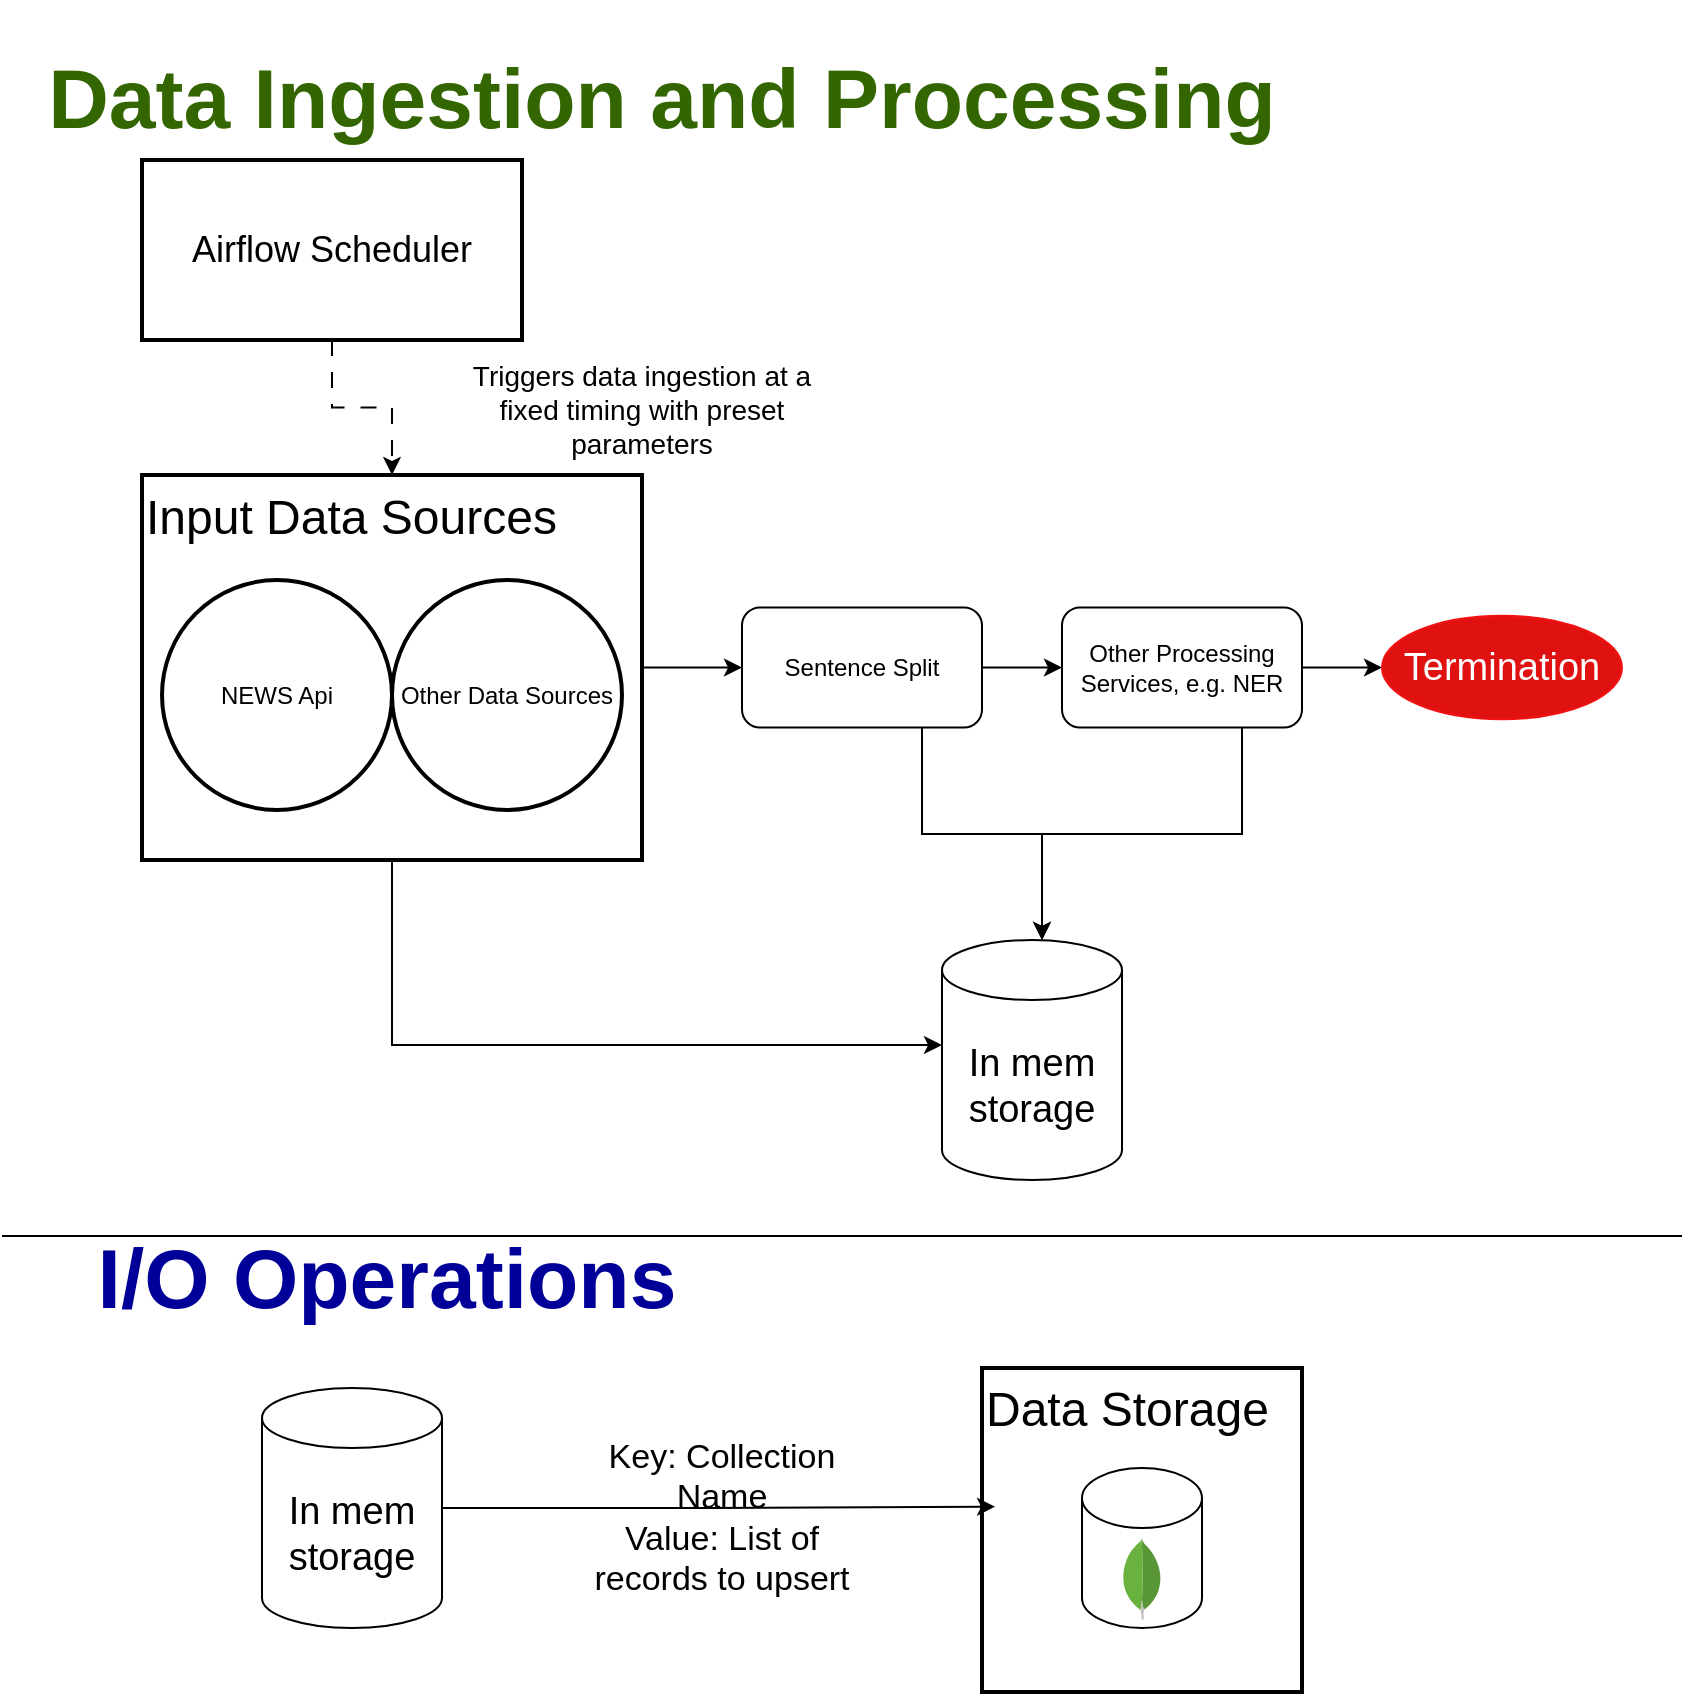 <mxfile version="26.0.5">
  <diagram name="Page-1" id="47_eghBY_WndI4eq-mP4">
    <mxGraphModel dx="1750" dy="870" grid="1" gridSize="10" guides="1" tooltips="1" connect="1" arrows="1" fold="1" page="1" pageScale="1" pageWidth="850" pageHeight="1100" math="0" shadow="0">
      <root>
        <mxCell id="0" />
        <mxCell id="1" parent="0" />
        <mxCell id="_yjGgRkyF2pwwqZSoxdo-14" style="edgeStyle=orthogonalEdgeStyle;rounded=0;orthogonalLoop=1;jettySize=auto;html=1;exitX=1;exitY=0.5;exitDx=0;exitDy=0;" edge="1" parent="1" source="6" target="_yjGgRkyF2pwwqZSoxdo-12">
          <mxGeometry relative="1" as="geometry" />
        </mxCell>
        <mxCell id="6" value="Input Data Sources" style="whiteSpace=wrap;strokeWidth=2;verticalAlign=top;align=left;fontSize=24;" parent="1" vertex="1">
          <mxGeometry x="70" y="237.5" width="250" height="192.5" as="geometry" />
        </mxCell>
        <mxCell id="7" value="NEWS Api" style="ellipse;aspect=fixed;strokeWidth=2;whiteSpace=wrap;" parent="1" vertex="1">
          <mxGeometry x="80" y="290" width="115" height="115" as="geometry" />
        </mxCell>
        <mxCell id="8" value="Other Data Sources" style="ellipse;aspect=fixed;strokeWidth=2;whiteSpace=wrap;" parent="1" vertex="1">
          <mxGeometry x="195" y="290" width="115" height="115" as="geometry" />
        </mxCell>
        <mxCell id="DbxxCurgjsCYaaTTjRr4-35" value="Data Ingestion and Processing" style="text;html=1;align=center;verticalAlign=middle;whiteSpace=wrap;rounded=0;fontSize=42;fontStyle=1;fontColor=#336600;" parent="1" vertex="1">
          <mxGeometry width="660" height="100" as="geometry" />
        </mxCell>
        <mxCell id="DbxxCurgjsCYaaTTjRr4-41" value="" style="group" parent="1" vertex="1" connectable="0">
          <mxGeometry x="70" y="80" width="213.75" height="114" as="geometry" />
        </mxCell>
        <mxCell id="DbxxCurgjsCYaaTTjRr4-37" value="Airflow Scheduler" style="whiteSpace=wrap;strokeWidth=2;fontSize=18;" parent="DbxxCurgjsCYaaTTjRr4-41" vertex="1">
          <mxGeometry width="190" height="90" as="geometry" />
        </mxCell>
        <mxCell id="DbxxCurgjsCYaaTTjRr4-40" value="" style="shape=image;verticalLabelPosition=bottom;labelBackgroundColor=default;verticalAlign=top;aspect=fixed;imageAspect=0;image=https://static-00.iconduck.com/assets.00/airflow-icon-2048x2048-ptyvisqh.png;" parent="DbxxCurgjsCYaaTTjRr4-41" vertex="1">
          <mxGeometry width="40" height="40" as="geometry" />
        </mxCell>
        <mxCell id="DbxxCurgjsCYaaTTjRr4-42" style="edgeStyle=orthogonalEdgeStyle;rounded=0;orthogonalLoop=1;jettySize=auto;html=1;dashed=1;dashPattern=8 8;entryX=0.5;entryY=0;entryDx=0;entryDy=0;" parent="1" source="DbxxCurgjsCYaaTTjRr4-37" target="6" edge="1">
          <mxGeometry relative="1" as="geometry">
            <mxPoint x="241" y="230" as="targetPoint" />
          </mxGeometry>
        </mxCell>
        <mxCell id="DbxxCurgjsCYaaTTjRr4-43" value="Triggers data ingestion at a fixed timing with preset parameters" style="text;html=1;align=center;verticalAlign=middle;whiteSpace=wrap;rounded=0;fontSize=14;" parent="1" vertex="1">
          <mxGeometry x="230" y="190" width="180" height="30" as="geometry" />
        </mxCell>
        <mxCell id="AvMgfMCW1MKWy36nXLjG-41" value="" style="group" parent="1" vertex="1" connectable="0">
          <mxGeometry x="490" y="684" width="160" height="162" as="geometry" />
        </mxCell>
        <mxCell id="AvMgfMCW1MKWy36nXLjG-42" value="Data Storage " style="whiteSpace=wrap;strokeWidth=2;align=left;verticalAlign=top;fontSize=24;" parent="AvMgfMCW1MKWy36nXLjG-41" vertex="1">
          <mxGeometry width="160" height="162" as="geometry" />
        </mxCell>
        <mxCell id="AvMgfMCW1MKWy36nXLjG-53" value="" style="group" parent="AvMgfMCW1MKWy36nXLjG-41" vertex="1" connectable="0">
          <mxGeometry x="50" y="50" width="60" height="80" as="geometry" />
        </mxCell>
        <mxCell id="AvMgfMCW1MKWy36nXLjG-54" value="" style="shape=cylinder3;whiteSpace=wrap;html=1;boundedLbl=1;backgroundOutline=1;size=15;" parent="AvMgfMCW1MKWy36nXLjG-53" vertex="1">
          <mxGeometry width="60" height="80" as="geometry" />
        </mxCell>
        <mxCell id="AvMgfMCW1MKWy36nXLjG-55" value="" style="dashed=0;outlineConnect=0;html=1;align=center;labelPosition=center;verticalLabelPosition=bottom;verticalAlign=top;shape=mxgraph.weblogos.mongodb" parent="AvMgfMCW1MKWy36nXLjG-53" vertex="1">
          <mxGeometry x="20" y="35" width="20" height="41" as="geometry" />
        </mxCell>
        <mxCell id="AvMgfMCW1MKWy36nXLjG-49" value="I/O Operations" style="text;html=1;align=center;verticalAlign=middle;whiteSpace=wrap;rounded=0;fontSize=42;fontStyle=1;fontColor=#000099;" parent="1" vertex="1">
          <mxGeometry y="610" width="385" height="60" as="geometry" />
        </mxCell>
        <mxCell id="AvMgfMCW1MKWy36nXLjG-69" value="Key: Collection Name&lt;div&gt;Value: List of records to upsert&lt;/div&gt;" style="text;html=1;align=center;verticalAlign=middle;whiteSpace=wrap;rounded=0;fontSize=17;" parent="1" vertex="1">
          <mxGeometry x="280" y="714" width="160" height="90" as="geometry" />
        </mxCell>
        <mxCell id="AvMgfMCW1MKWy36nXLjG-70" value="" style="endArrow=none;html=1;rounded=0;" parent="1" edge="1">
          <mxGeometry width="50" height="50" relative="1" as="geometry">
            <mxPoint y="618" as="sourcePoint" />
            <mxPoint x="840" y="618" as="targetPoint" />
          </mxGeometry>
        </mxCell>
        <mxCell id="_yjGgRkyF2pwwqZSoxdo-8" value="&lt;font style=&quot;font-size: 19px;&quot;&gt;In mem storage&lt;/font&gt;" style="shape=cylinder3;whiteSpace=wrap;html=1;boundedLbl=1;backgroundOutline=1;size=15;" vertex="1" parent="1">
          <mxGeometry x="470" y="470" width="90" height="120" as="geometry" />
        </mxCell>
        <mxCell id="_yjGgRkyF2pwwqZSoxdo-10" style="edgeStyle=orthogonalEdgeStyle;rounded=0;orthogonalLoop=1;jettySize=auto;html=1;entryX=0;entryY=0;entryDx=0;entryDy=52.5;entryPerimeter=0;exitX=0.5;exitY=1;exitDx=0;exitDy=0;" edge="1" parent="1" source="6" target="_yjGgRkyF2pwwqZSoxdo-8">
          <mxGeometry relative="1" as="geometry" />
        </mxCell>
        <mxCell id="_yjGgRkyF2pwwqZSoxdo-16" value="" style="edgeStyle=orthogonalEdgeStyle;rounded=0;orthogonalLoop=1;jettySize=auto;html=1;" edge="1" parent="1" source="_yjGgRkyF2pwwqZSoxdo-12" target="_yjGgRkyF2pwwqZSoxdo-15">
          <mxGeometry relative="1" as="geometry" />
        </mxCell>
        <mxCell id="_yjGgRkyF2pwwqZSoxdo-12" value="Sentence Split" style="rounded=1;whiteSpace=wrap;html=1;" vertex="1" parent="1">
          <mxGeometry x="370" y="303.75" width="120" height="60" as="geometry" />
        </mxCell>
        <mxCell id="_yjGgRkyF2pwwqZSoxdo-18" value="" style="edgeStyle=orthogonalEdgeStyle;rounded=0;orthogonalLoop=1;jettySize=auto;html=1;" edge="1" parent="1" source="_yjGgRkyF2pwwqZSoxdo-15" target="_yjGgRkyF2pwwqZSoxdo-17">
          <mxGeometry relative="1" as="geometry" />
        </mxCell>
        <mxCell id="_yjGgRkyF2pwwqZSoxdo-20" style="edgeStyle=orthogonalEdgeStyle;rounded=0;orthogonalLoop=1;jettySize=auto;html=1;exitX=0.5;exitY=1;exitDx=0;exitDy=0;" edge="1" parent="1">
          <mxGeometry relative="1" as="geometry">
            <mxPoint x="520" y="470" as="targetPoint" />
            <mxPoint x="620" y="363.75" as="sourcePoint" />
            <Array as="points">
              <mxPoint x="620" y="417" />
              <mxPoint x="520" y="417" />
            </Array>
          </mxGeometry>
        </mxCell>
        <mxCell id="_yjGgRkyF2pwwqZSoxdo-15" value="Other Processing Services, e.g. NER" style="rounded=1;whiteSpace=wrap;html=1;" vertex="1" parent="1">
          <mxGeometry x="530" y="303.75" width="120" height="60" as="geometry" />
        </mxCell>
        <mxCell id="_yjGgRkyF2pwwqZSoxdo-17" value="&lt;font style=&quot;font-size: 19px; color: rgb(255, 255, 255);&quot;&gt;Termination&lt;/font&gt;" style="ellipse;whiteSpace=wrap;html=1;strokeColor=light-dark(#f31212, #ededed);fillColor=light-dark(#df1111, #ededed);" vertex="1" parent="1">
          <mxGeometry x="690" y="307.88" width="120" height="51.75" as="geometry" />
        </mxCell>
        <mxCell id="_yjGgRkyF2pwwqZSoxdo-19" style="edgeStyle=orthogonalEdgeStyle;rounded=0;orthogonalLoop=1;jettySize=auto;html=1;" edge="1" parent="1">
          <mxGeometry relative="1" as="geometry">
            <mxPoint x="460" y="363.75" as="sourcePoint" />
            <mxPoint x="520" y="470" as="targetPoint" />
            <Array as="points">
              <mxPoint x="460" y="417" />
              <mxPoint x="520" y="417" />
              <mxPoint x="520" y="470" />
            </Array>
          </mxGeometry>
        </mxCell>
        <mxCell id="_yjGgRkyF2pwwqZSoxdo-21" value="&lt;font style=&quot;font-size: 19px;&quot;&gt;In mem storage&lt;/font&gt;" style="shape=cylinder3;whiteSpace=wrap;html=1;boundedLbl=1;backgroundOutline=1;size=15;" vertex="1" parent="1">
          <mxGeometry x="130" y="694" width="90" height="120" as="geometry" />
        </mxCell>
        <mxCell id="_yjGgRkyF2pwwqZSoxdo-22" style="edgeStyle=orthogonalEdgeStyle;rounded=0;orthogonalLoop=1;jettySize=auto;html=1;entryX=0.041;entryY=0.428;entryDx=0;entryDy=0;entryPerimeter=0;" edge="1" parent="1" source="_yjGgRkyF2pwwqZSoxdo-21" target="AvMgfMCW1MKWy36nXLjG-42">
          <mxGeometry relative="1" as="geometry" />
        </mxCell>
      </root>
    </mxGraphModel>
  </diagram>
</mxfile>
